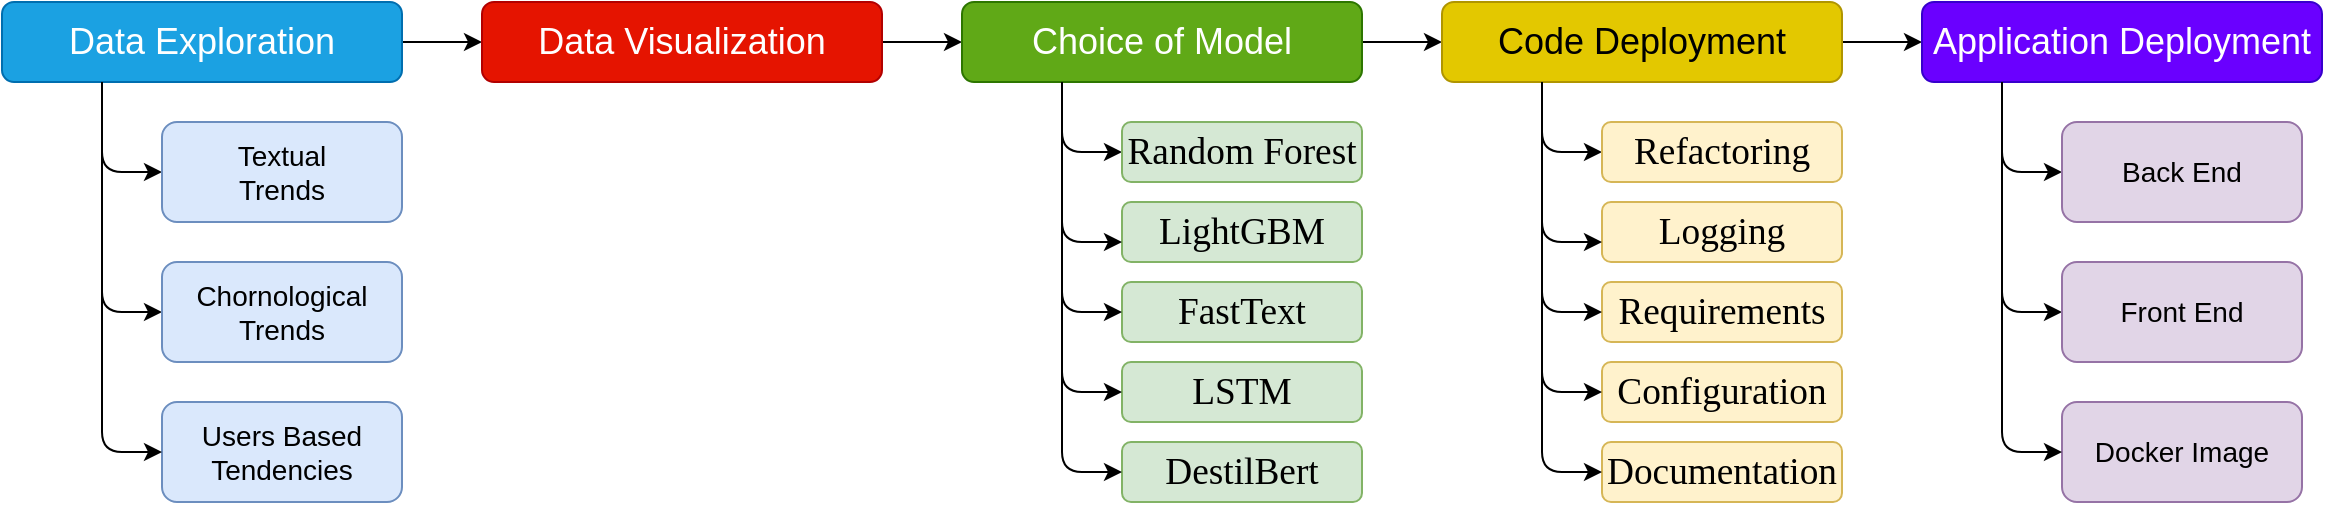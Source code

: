 <mxfile>
    <diagram id="Tlv5JkpDQu0Cb9lpL1_A" name="Page-1">
        <mxGraphModel dx="1200" dy="778" grid="1" gridSize="10" guides="1" tooltips="1" connect="1" arrows="1" fold="1" page="1" pageScale="1" pageWidth="1169" pageHeight="827" math="0" shadow="0">
            <root>
                <mxCell id="0"/>
                <mxCell id="1" parent="0"/>
                <mxCell id="18" style="edgeStyle=orthogonalEdgeStyle;html=1;exitX=0.25;exitY=1;exitDx=0;exitDy=0;entryX=0;entryY=0.5;entryDx=0;entryDy=0;" edge="1" parent="1" source="2" target="4">
                    <mxGeometry relative="1" as="geometry"/>
                </mxCell>
                <mxCell id="19" style="edgeStyle=elbowEdgeStyle;html=1;exitX=0.25;exitY=1;exitDx=0;exitDy=0;entryX=0;entryY=0.5;entryDx=0;entryDy=0;elbow=vertical;" edge="1" parent="1" source="2" target="5">
                    <mxGeometry relative="1" as="geometry">
                        <Array as="points">
                            <mxPoint x="50" y="235"/>
                        </Array>
                    </mxGeometry>
                </mxCell>
                <mxCell id="53" style="edgeStyle=none;html=1;exitX=1;exitY=0.5;exitDx=0;exitDy=0;entryX=0;entryY=0.5;entryDx=0;entryDy=0;" edge="1" parent="1" source="2" target="7">
                    <mxGeometry relative="1" as="geometry"/>
                </mxCell>
                <mxCell id="2" value="Data Exploration" style="rounded=1;whiteSpace=wrap;html=1;fontSize=18;fillColor=#1ba1e2;fontColor=#ffffff;strokeColor=#006EAF;" vertex="1" parent="1">
                    <mxGeometry y="80" width="200" height="40" as="geometry"/>
                </mxCell>
                <mxCell id="4" value="Textual&lt;br&gt;Trends" style="rounded=1;whiteSpace=wrap;html=1;fontSize=14;fillColor=#dae8fc;strokeColor=#6c8ebf;" vertex="1" parent="1">
                    <mxGeometry x="80" y="140" width="120" height="50" as="geometry"/>
                </mxCell>
                <mxCell id="5" value="Chornological&lt;br&gt;Trends" style="rounded=1;whiteSpace=wrap;html=1;fontSize=14;fillColor=#dae8fc;strokeColor=#6c8ebf;" vertex="1" parent="1">
                    <mxGeometry x="80" y="210" width="120" height="50" as="geometry"/>
                </mxCell>
                <mxCell id="6" value="Users Based&lt;br&gt;Tendencies" style="rounded=1;whiteSpace=wrap;html=1;fontSize=14;fillColor=#dae8fc;strokeColor=#6c8ebf;" vertex="1" parent="1">
                    <mxGeometry x="80" y="280" width="120" height="50" as="geometry"/>
                </mxCell>
                <mxCell id="54" style="edgeStyle=none;html=1;exitX=1;exitY=0.5;exitDx=0;exitDy=0;entryX=0;entryY=0.5;entryDx=0;entryDy=0;" edge="1" parent="1" source="7" target="8">
                    <mxGeometry relative="1" as="geometry"/>
                </mxCell>
                <mxCell id="7" value="Data Visualization" style="rounded=1;whiteSpace=wrap;html=1;fontSize=18;fillColor=#e51400;fontColor=#ffffff;strokeColor=#B20000;" vertex="1" parent="1">
                    <mxGeometry x="240" y="80" width="200" height="40" as="geometry"/>
                </mxCell>
                <mxCell id="21" style="edgeStyle=elbowEdgeStyle;html=1;exitX=0.25;exitY=1;exitDx=0;exitDy=0;entryX=0;entryY=0.5;entryDx=0;entryDy=0;elbow=vertical;" edge="1" parent="1" source="8" target="12">
                    <mxGeometry relative="1" as="geometry">
                        <Array as="points">
                            <mxPoint x="540" y="155"/>
                        </Array>
                    </mxGeometry>
                </mxCell>
                <mxCell id="55" style="edgeStyle=none;html=1;exitX=1;exitY=0.5;exitDx=0;exitDy=0;entryX=0;entryY=0.5;entryDx=0;entryDy=0;" edge="1" parent="1" source="8" target="16">
                    <mxGeometry relative="1" as="geometry"/>
                </mxCell>
                <mxCell id="8" value="Choice of Model" style="rounded=1;whiteSpace=wrap;html=1;fontSize=18;fillColor=#60a917;fontColor=#ffffff;strokeColor=#2D7600;" vertex="1" parent="1">
                    <mxGeometry x="480" y="80" width="200" height="40" as="geometry"/>
                </mxCell>
                <mxCell id="9" value="&lt;span style=&quot;font-size:14.0pt;font-family:&amp;quot;Source Sans Pro&amp;quot;;&lt;br/&gt;mso-ascii-font-family:&amp;quot;Source Sans Pro&amp;quot;;mso-fareast-font-family:+mn-ea;&lt;br/&gt;mso-bidi-font-family:+mn-cs;mso-ascii-theme-font:minor-latin;mso-fareast-theme-font:&lt;br/&gt;minor-fareast;mso-bidi-theme-font:minor-bidi;color:black;mso-color-index:1;&lt;br/&gt;mso-font-kerning:12.0pt;language:en-US;mso-style-textfill-type:solid;&lt;br/&gt;mso-style-textfill-fill-themecolor:text1;mso-style-textfill-fill-color:black;&lt;br/&gt;mso-style-textfill-fill-alpha:100.0%&quot;&gt;LightGBM&lt;/span&gt;" style="rounded=1;whiteSpace=wrap;html=1;fontSize=14;fillColor=#d5e8d4;strokeColor=#82b366;" vertex="1" parent="1">
                    <mxGeometry x="560" y="180" width="120" height="30" as="geometry"/>
                </mxCell>
                <mxCell id="12" value="&lt;span style=&quot;font-size: 14pt; font-family: &amp;quot;Source Sans Pro&amp;quot;; color: black;&quot;&gt;Random Forest&lt;/span&gt;" style="rounded=1;whiteSpace=wrap;html=1;fontSize=14;fillColor=#d5e8d4;strokeColor=#82b366;" vertex="1" parent="1">
                    <mxGeometry x="560" y="140" width="120" height="30" as="geometry"/>
                </mxCell>
                <mxCell id="13" value="&lt;span style=&quot;font-size: 14pt; font-family: &amp;quot;Source Sans Pro&amp;quot;; color: black;&quot;&gt;FastText&lt;/span&gt;" style="rounded=1;whiteSpace=wrap;html=1;fontSize=14;fillColor=#d5e8d4;strokeColor=#82b366;" vertex="1" parent="1">
                    <mxGeometry x="560" y="220" width="120" height="30" as="geometry"/>
                </mxCell>
                <mxCell id="14" value="&lt;span style=&quot;font-size: 14pt; font-family: &amp;quot;Source Sans Pro&amp;quot;; color: black;&quot;&gt;LSTM&lt;/span&gt;" style="rounded=1;whiteSpace=wrap;html=1;fontSize=14;fillColor=#d5e8d4;strokeColor=#82b366;" vertex="1" parent="1">
                    <mxGeometry x="560" y="260" width="120" height="30" as="geometry"/>
                </mxCell>
                <mxCell id="15" value="&lt;span style=&quot;font-size: 14pt; font-family: &amp;quot;Source Sans Pro&amp;quot;; color: black;&quot;&gt;DestilBert&lt;/span&gt;" style="rounded=1;whiteSpace=wrap;html=1;fontSize=14;fillColor=#d5e8d4;strokeColor=#82b366;" vertex="1" parent="1">
                    <mxGeometry x="560" y="300" width="120" height="30" as="geometry"/>
                </mxCell>
                <mxCell id="56" style="edgeStyle=none;html=1;exitX=1;exitY=0.5;exitDx=0;exitDy=0;entryX=0;entryY=0.5;entryDx=0;entryDy=0;" edge="1" parent="1" source="16" target="36">
                    <mxGeometry relative="1" as="geometry"/>
                </mxCell>
                <mxCell id="16" value="Code Deployment" style="rounded=1;whiteSpace=wrap;html=1;fontSize=18;fillColor=#e3c800;fontColor=#000000;strokeColor=#B09500;" vertex="1" parent="1">
                    <mxGeometry x="720" y="80" width="200" height="40" as="geometry"/>
                </mxCell>
                <mxCell id="20" style="edgeStyle=elbowEdgeStyle;html=1;exitX=0.25;exitY=1;exitDx=0;exitDy=0;entryX=0;entryY=0.5;entryDx=0;entryDy=0;elbow=vertical;" edge="1" parent="1" source="2" target="6">
                    <mxGeometry relative="1" as="geometry">
                        <mxPoint x="60" y="130" as="sourcePoint"/>
                        <mxPoint x="90" y="245" as="targetPoint"/>
                        <Array as="points">
                            <mxPoint x="60" y="305"/>
                        </Array>
                    </mxGeometry>
                </mxCell>
                <mxCell id="22" style="edgeStyle=elbowEdgeStyle;html=1;exitX=0.25;exitY=1;exitDx=0;exitDy=0;elbow=vertical;" edge="1" parent="1" source="8">
                    <mxGeometry relative="1" as="geometry">
                        <mxPoint x="530" y="170" as="sourcePoint"/>
                        <mxPoint x="560" y="200" as="targetPoint"/>
                        <Array as="points">
                            <mxPoint x="540" y="200"/>
                        </Array>
                    </mxGeometry>
                </mxCell>
                <mxCell id="23" style="edgeStyle=elbowEdgeStyle;html=1;exitX=0.25;exitY=1;exitDx=0;exitDy=0;elbow=vertical;entryX=0;entryY=0.5;entryDx=0;entryDy=0;" edge="1" parent="1" source="8" target="13">
                    <mxGeometry relative="1" as="geometry">
                        <mxPoint x="540" y="130" as="sourcePoint"/>
                        <mxPoint x="570" y="210" as="targetPoint"/>
                        <Array as="points">
                            <mxPoint x="540" y="235"/>
                        </Array>
                    </mxGeometry>
                </mxCell>
                <mxCell id="24" style="edgeStyle=elbowEdgeStyle;html=1;exitX=0.25;exitY=1;exitDx=0;exitDy=0;elbow=vertical;entryX=0;entryY=0.5;entryDx=0;entryDy=0;" edge="1" parent="1" source="8" target="14">
                    <mxGeometry relative="1" as="geometry">
                        <mxPoint x="540" y="130" as="sourcePoint"/>
                        <mxPoint x="570" y="245" as="targetPoint"/>
                        <Array as="points">
                            <mxPoint x="540" y="275"/>
                        </Array>
                    </mxGeometry>
                </mxCell>
                <mxCell id="25" style="edgeStyle=elbowEdgeStyle;html=1;exitX=0.25;exitY=1;exitDx=0;exitDy=0;elbow=vertical;entryX=0;entryY=0.5;entryDx=0;entryDy=0;" edge="1" parent="1" source="8" target="15">
                    <mxGeometry relative="1" as="geometry">
                        <mxPoint x="540" y="130" as="sourcePoint"/>
                        <mxPoint x="570" y="285" as="targetPoint"/>
                        <Array as="points">
                            <mxPoint x="540" y="315"/>
                        </Array>
                    </mxGeometry>
                </mxCell>
                <mxCell id="26" style="edgeStyle=elbowEdgeStyle;html=1;exitX=0.25;exitY=1;exitDx=0;exitDy=0;entryX=0;entryY=0.5;entryDx=0;entryDy=0;elbow=vertical;" edge="1" parent="1" target="28">
                    <mxGeometry relative="1" as="geometry">
                        <mxPoint x="770" y="120" as="sourcePoint"/>
                        <Array as="points">
                            <mxPoint x="780" y="155"/>
                        </Array>
                    </mxGeometry>
                </mxCell>
                <mxCell id="27" value="&lt;span style=&quot;font-size: 14pt; font-family: &amp;quot;Source Sans Pro&amp;quot;; color: black;&quot;&gt;Logging&lt;/span&gt;" style="rounded=1;whiteSpace=wrap;html=1;fontSize=14;fillColor=#fff2cc;strokeColor=#d6b656;" vertex="1" parent="1">
                    <mxGeometry x="800" y="180" width="120" height="30" as="geometry"/>
                </mxCell>
                <mxCell id="28" value="&lt;span style=&quot;color: rgb(0, 0, 0); font-family: &amp;quot;Source Sans Pro&amp;quot;; font-size: 18.667px;&quot;&gt;Refactoring&lt;/span&gt;" style="rounded=1;whiteSpace=wrap;html=1;fontSize=14;fillColor=#fff2cc;strokeColor=#d6b656;" vertex="1" parent="1">
                    <mxGeometry x="800" y="140" width="120" height="30" as="geometry"/>
                </mxCell>
                <mxCell id="29" value="&lt;font face=&quot;Source Sans Pro&quot;&gt;&lt;span style=&quot;font-size: 18.667px;&quot;&gt;Requirements&lt;/span&gt;&lt;/font&gt;" style="rounded=1;whiteSpace=wrap;html=1;fontSize=14;fillColor=#fff2cc;strokeColor=#d6b656;" vertex="1" parent="1">
                    <mxGeometry x="800" y="220" width="120" height="30" as="geometry"/>
                </mxCell>
                <mxCell id="30" value="&lt;font face=&quot;Source Sans Pro&quot;&gt;&lt;span style=&quot;font-size: 18.667px;&quot;&gt;Configuration&lt;/span&gt;&lt;/font&gt;" style="rounded=1;whiteSpace=wrap;html=1;fontSize=14;fillColor=#fff2cc;strokeColor=#d6b656;" vertex="1" parent="1">
                    <mxGeometry x="800" y="260" width="120" height="30" as="geometry"/>
                </mxCell>
                <mxCell id="31" value="&lt;span style=&quot;color: rgb(0, 0, 0); font-family: &amp;quot;Source Sans Pro&amp;quot;; font-size: 18.667px;&quot;&gt;Documentation&lt;/span&gt;" style="rounded=1;whiteSpace=wrap;html=1;fontSize=14;fillColor=#fff2cc;strokeColor=#d6b656;" vertex="1" parent="1">
                    <mxGeometry x="800" y="300" width="120" height="30" as="geometry"/>
                </mxCell>
                <mxCell id="32" style="edgeStyle=elbowEdgeStyle;html=1;exitX=0.25;exitY=1;exitDx=0;exitDy=0;elbow=vertical;" edge="1" parent="1">
                    <mxGeometry relative="1" as="geometry">
                        <mxPoint x="770" y="120" as="sourcePoint"/>
                        <mxPoint x="800" y="200" as="targetPoint"/>
                        <Array as="points">
                            <mxPoint x="780" y="200"/>
                        </Array>
                    </mxGeometry>
                </mxCell>
                <mxCell id="33" style="edgeStyle=elbowEdgeStyle;html=1;exitX=0.25;exitY=1;exitDx=0;exitDy=0;elbow=vertical;entryX=0;entryY=0.5;entryDx=0;entryDy=0;" edge="1" parent="1" target="29">
                    <mxGeometry relative="1" as="geometry">
                        <mxPoint x="770" y="120" as="sourcePoint"/>
                        <mxPoint x="810" y="210" as="targetPoint"/>
                        <Array as="points">
                            <mxPoint x="780" y="235"/>
                        </Array>
                    </mxGeometry>
                </mxCell>
                <mxCell id="34" style="edgeStyle=elbowEdgeStyle;html=1;exitX=0.25;exitY=1;exitDx=0;exitDy=0;elbow=vertical;entryX=0;entryY=0.5;entryDx=0;entryDy=0;" edge="1" parent="1" target="30">
                    <mxGeometry relative="1" as="geometry">
                        <mxPoint x="770" y="120" as="sourcePoint"/>
                        <mxPoint x="810" y="245" as="targetPoint"/>
                        <Array as="points">
                            <mxPoint x="780" y="275"/>
                        </Array>
                    </mxGeometry>
                </mxCell>
                <mxCell id="35" style="edgeStyle=elbowEdgeStyle;html=1;exitX=0.25;exitY=1;exitDx=0;exitDy=0;elbow=vertical;entryX=0;entryY=0.5;entryDx=0;entryDy=0;" edge="1" parent="1" target="31">
                    <mxGeometry relative="1" as="geometry">
                        <mxPoint x="770" y="120" as="sourcePoint"/>
                        <mxPoint x="810" y="285" as="targetPoint"/>
                        <Array as="points">
                            <mxPoint x="780" y="315"/>
                        </Array>
                    </mxGeometry>
                </mxCell>
                <mxCell id="36" value="Application Deployment" style="rounded=1;whiteSpace=wrap;html=1;fontSize=18;fillColor=#6a00ff;fontColor=#ffffff;strokeColor=#3700CC;" vertex="1" parent="1">
                    <mxGeometry x="960" y="80" width="200" height="40" as="geometry"/>
                </mxCell>
                <mxCell id="47" style="edgeStyle=elbowEdgeStyle;html=1;exitX=0.25;exitY=1;exitDx=0;exitDy=0;entryX=0;entryY=0.5;entryDx=0;entryDy=0;elbow=vertical;" edge="1" parent="1" target="49">
                    <mxGeometry relative="1" as="geometry">
                        <mxPoint x="1000" y="120" as="sourcePoint"/>
                        <Array as="points">
                            <mxPoint x="1010" y="165"/>
                        </Array>
                    </mxGeometry>
                </mxCell>
                <mxCell id="48" style="edgeStyle=elbowEdgeStyle;html=1;exitX=0.25;exitY=1;exitDx=0;exitDy=0;entryX=0;entryY=0.5;entryDx=0;entryDy=0;elbow=vertical;" edge="1" parent="1" target="50">
                    <mxGeometry relative="1" as="geometry">
                        <mxPoint x="1000" y="120" as="sourcePoint"/>
                        <Array as="points">
                            <mxPoint x="1000" y="235"/>
                        </Array>
                    </mxGeometry>
                </mxCell>
                <mxCell id="49" value="Back End" style="rounded=1;whiteSpace=wrap;html=1;fontSize=14;fillColor=#e1d5e7;strokeColor=#9673a6;" vertex="1" parent="1">
                    <mxGeometry x="1030" y="140" width="120" height="50" as="geometry"/>
                </mxCell>
                <mxCell id="50" value="Front End" style="rounded=1;whiteSpace=wrap;html=1;fontSize=14;fillColor=#e1d5e7;strokeColor=#9673a6;" vertex="1" parent="1">
                    <mxGeometry x="1030" y="210" width="120" height="50" as="geometry"/>
                </mxCell>
                <mxCell id="51" value="Docker Image" style="rounded=1;whiteSpace=wrap;html=1;fontSize=14;fillColor=#e1d5e7;strokeColor=#9673a6;" vertex="1" parent="1">
                    <mxGeometry x="1030" y="280" width="120" height="50" as="geometry"/>
                </mxCell>
                <mxCell id="52" style="edgeStyle=elbowEdgeStyle;html=1;exitX=0.25;exitY=1;exitDx=0;exitDy=0;entryX=0;entryY=0.5;entryDx=0;entryDy=0;elbow=vertical;" edge="1" parent="1" target="51">
                    <mxGeometry relative="1" as="geometry">
                        <mxPoint x="1000" y="120" as="sourcePoint"/>
                        <mxPoint x="1040" y="245" as="targetPoint"/>
                        <Array as="points">
                            <mxPoint x="1010" y="305"/>
                        </Array>
                    </mxGeometry>
                </mxCell>
            </root>
        </mxGraphModel>
    </diagram>
</mxfile>